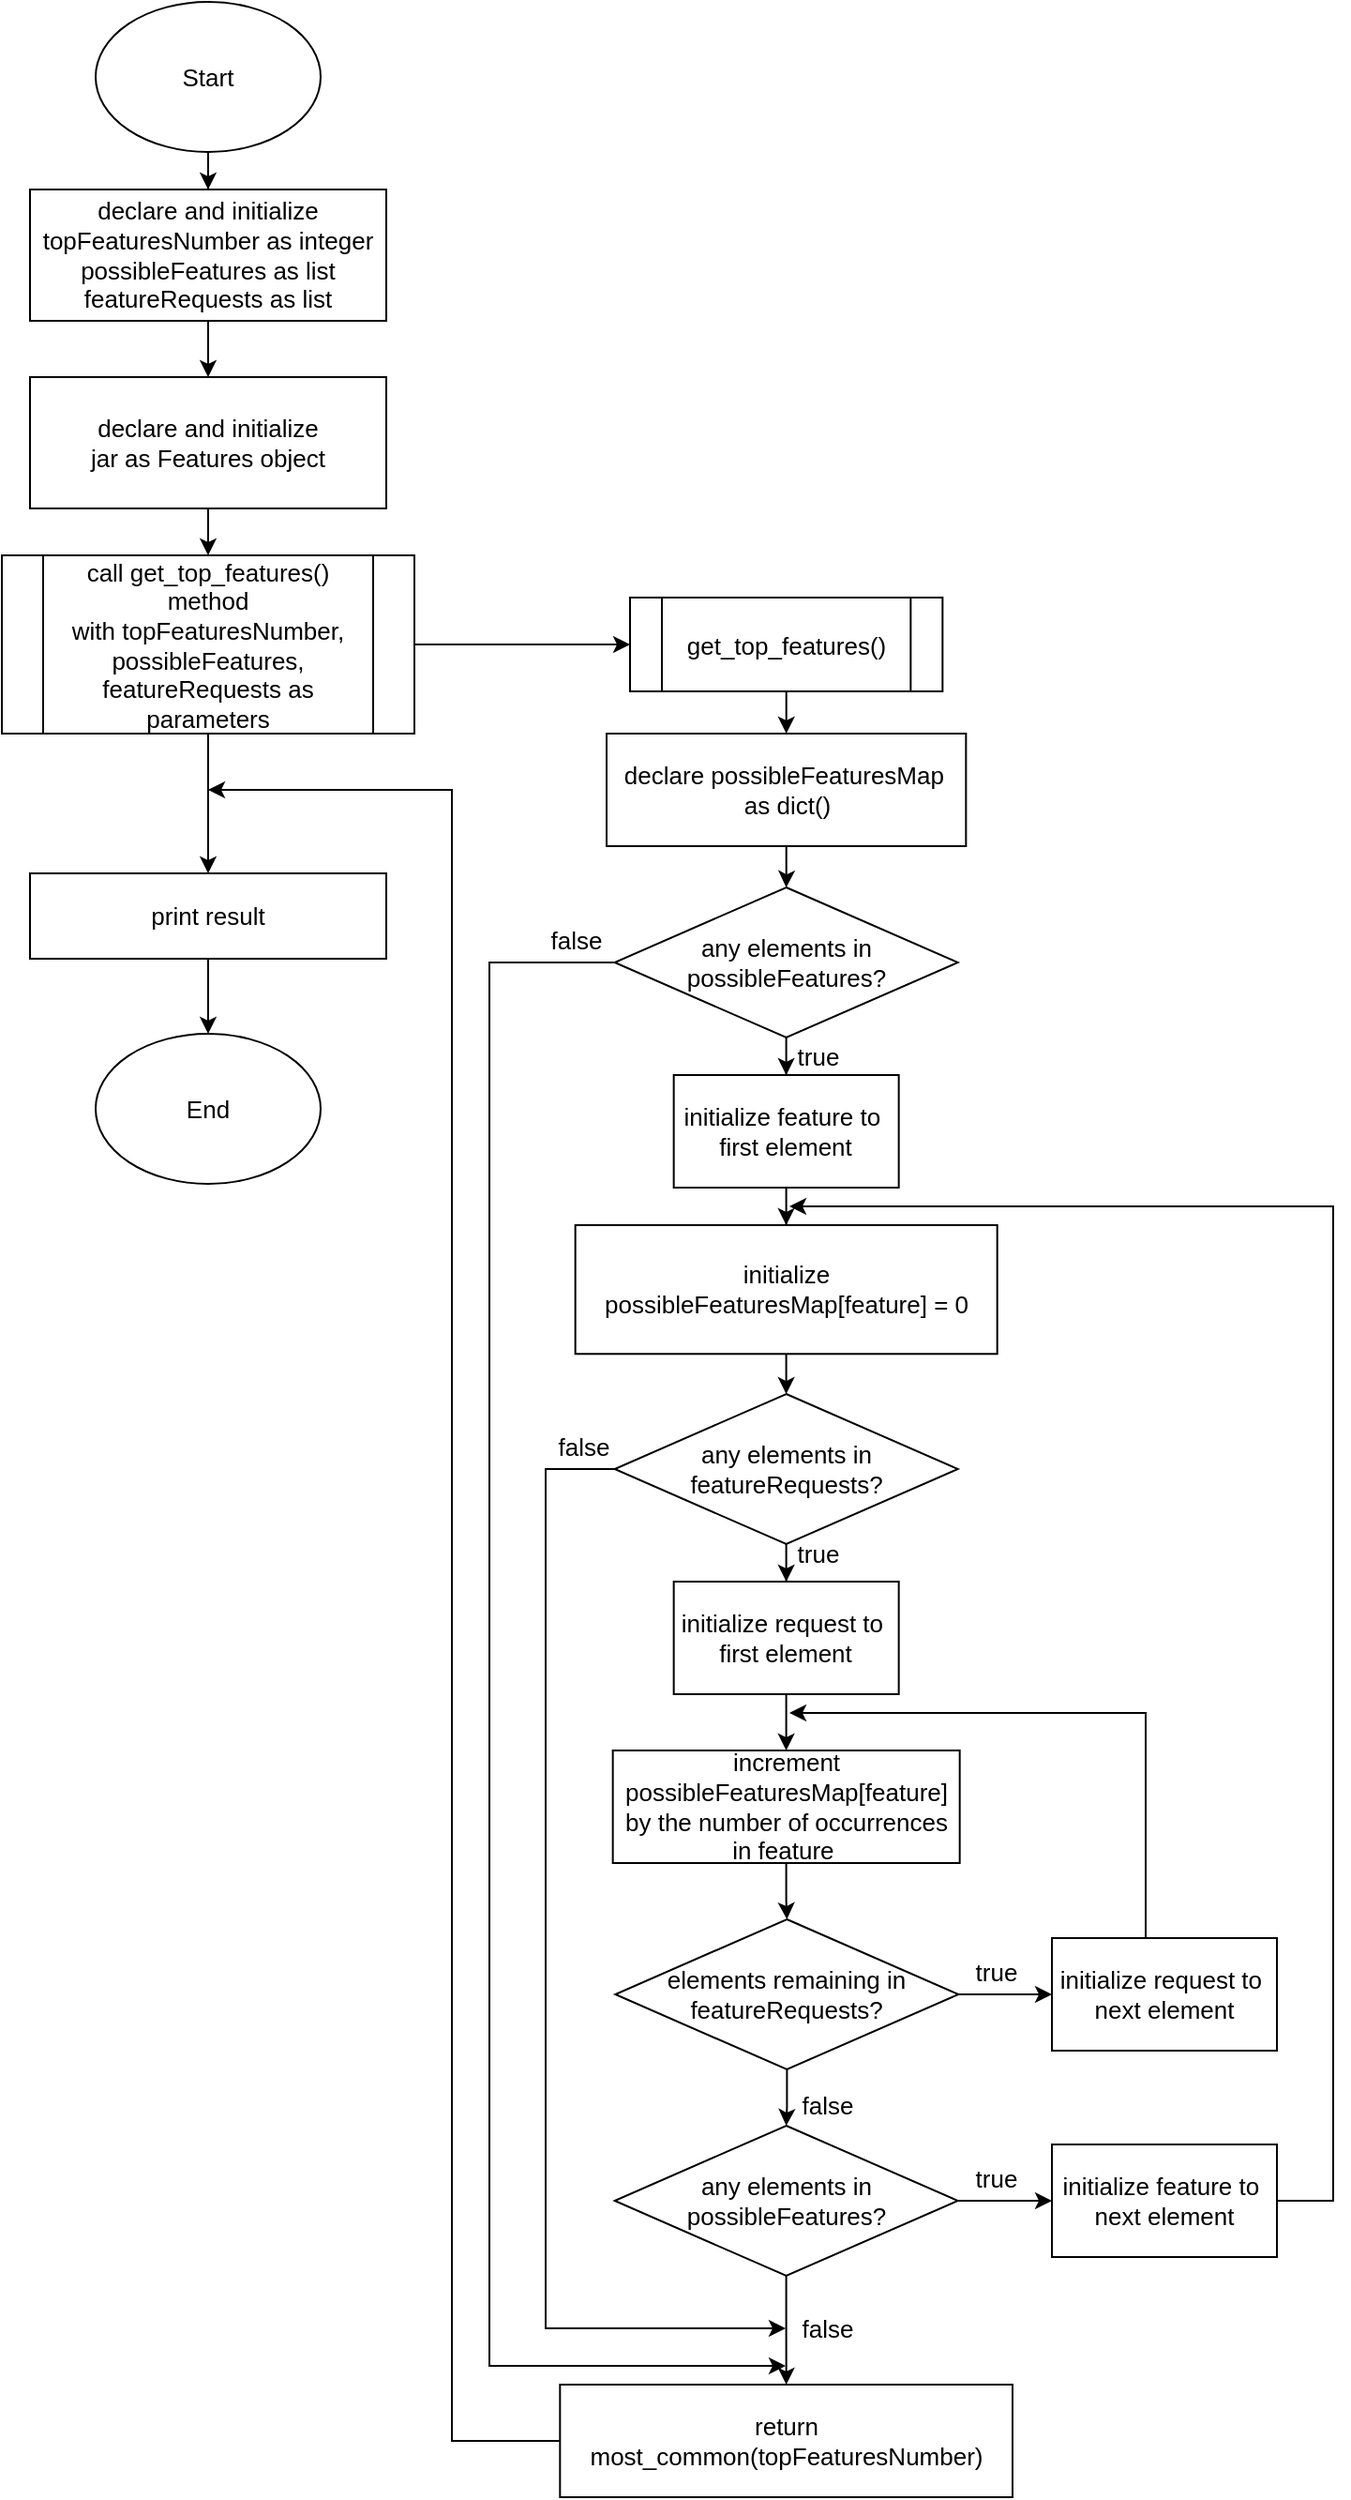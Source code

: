 <mxfile version="13.10.2" type="device"><diagram id="Ht1M8jgEwFfnCIfOTk4-" name="Page-1"><mxGraphModel dx="723" dy="410" grid="1" gridSize="10" guides="1" tooltips="1" connect="1" arrows="1" fold="1" page="1" pageScale="1" pageWidth="1169" pageHeight="1654" math="0" shadow="0"><root><mxCell id="0"/><mxCell id="1" parent="0"/><mxCell id="aVxhEdNOhRYQqt-j2Uws-2" style="edgeStyle=orthogonalEdgeStyle;rounded=0;orthogonalLoop=1;jettySize=auto;html=1;entryX=0.5;entryY=0;entryDx=0;entryDy=0;fontSize=13;" edge="1" parent="1" source="lTwASW_E_YEtxrx0jsiq-4" target="aVxhEdNOhRYQqt-j2Uws-1"><mxGeometry relative="1" as="geometry"/></mxCell><mxCell id="lTwASW_E_YEtxrx0jsiq-4" value="&lt;font style=&quot;font-size: 13px;&quot;&gt;Start&lt;/font&gt;" style="ellipse;whiteSpace=wrap;html=1;gradientColor=#66B2FF;fillColor=none;fontSize=13;" parent="1" vertex="1"><mxGeometry x="280" y="90" width="120" height="80" as="geometry"/></mxCell><mxCell id="aVxhEdNOhRYQqt-j2Uws-6" style="edgeStyle=orthogonalEdgeStyle;rounded=0;orthogonalLoop=1;jettySize=auto;html=1;fontSize=13;" edge="1" parent="1" source="aVxhEdNOhRYQqt-j2Uws-1" target="aVxhEdNOhRYQqt-j2Uws-5"><mxGeometry relative="1" as="geometry"/></mxCell><mxCell id="aVxhEdNOhRYQqt-j2Uws-1" value="declare and initialize&lt;br style=&quot;font-size: 13px&quot;&gt;topFeaturesNumber as integer&lt;br style=&quot;font-size: 13px&quot;&gt;possibleFeatures as list&lt;br style=&quot;font-size: 13px&quot;&gt;featureRequests as list" style="rounded=0;whiteSpace=wrap;html=1;fillColor=none;fontSize=13;" vertex="1" parent="1"><mxGeometry x="245" y="190" width="190" height="70" as="geometry"/></mxCell><mxCell id="aVxhEdNOhRYQqt-j2Uws-11" style="edgeStyle=orthogonalEdgeStyle;rounded=0;orthogonalLoop=1;jettySize=auto;html=1;entryX=0.5;entryY=0;entryDx=0;entryDy=0;fontSize=13;" edge="1" parent="1" source="aVxhEdNOhRYQqt-j2Uws-5" target="aVxhEdNOhRYQqt-j2Uws-10"><mxGeometry relative="1" as="geometry"/></mxCell><mxCell id="aVxhEdNOhRYQqt-j2Uws-5" value="declare and initialize&lt;br style=&quot;font-size: 13px;&quot;&gt;jar as Features object" style="rounded=0;whiteSpace=wrap;html=1;fillColor=none;fontSize=13;" vertex="1" parent="1"><mxGeometry x="245" y="290" width="190" height="70" as="geometry"/></mxCell><mxCell id="aVxhEdNOhRYQqt-j2Uws-15" style="edgeStyle=orthogonalEdgeStyle;rounded=0;orthogonalLoop=1;jettySize=auto;html=1;fontSize=13;" edge="1" parent="1" source="aVxhEdNOhRYQqt-j2Uws-9" target="aVxhEdNOhRYQqt-j2Uws-14"><mxGeometry relative="1" as="geometry"/></mxCell><mxCell id="aVxhEdNOhRYQqt-j2Uws-9" value="get_top_features()" style="shape=process;whiteSpace=wrap;html=1;backgroundOutline=1;fillColor=none;fontSize=13;" vertex="1" parent="1"><mxGeometry x="565" y="407.5" width="166.67" height="50" as="geometry"/></mxCell><mxCell id="aVxhEdNOhRYQqt-j2Uws-13" style="edgeStyle=orthogonalEdgeStyle;rounded=0;orthogonalLoop=1;jettySize=auto;html=1;entryX=0;entryY=0.5;entryDx=0;entryDy=0;fontSize=13;" edge="1" parent="1" source="aVxhEdNOhRYQqt-j2Uws-10" target="aVxhEdNOhRYQqt-j2Uws-9"><mxGeometry relative="1" as="geometry"/></mxCell><mxCell id="aVxhEdNOhRYQqt-j2Uws-52" value="" style="edgeStyle=orthogonalEdgeStyle;rounded=0;orthogonalLoop=1;jettySize=auto;html=1;fontSize=13;" edge="1" parent="1" source="aVxhEdNOhRYQqt-j2Uws-10" target="aVxhEdNOhRYQqt-j2Uws-51"><mxGeometry relative="1" as="geometry"/></mxCell><mxCell id="aVxhEdNOhRYQqt-j2Uws-10" value="&lt;span style=&quot;font-size: 13px;&quot;&gt;call&amp;nbsp;get_top_features() method with&amp;nbsp;topFeaturesNumber, possibleFeatures, featureRequests as parameters&lt;/span&gt;" style="shape=process;whiteSpace=wrap;html=1;backgroundOutline=1;fillColor=none;fontSize=13;" vertex="1" parent="1"><mxGeometry x="230" y="385" width="220" height="95" as="geometry"/></mxCell><mxCell id="aVxhEdNOhRYQqt-j2Uws-17" style="edgeStyle=orthogonalEdgeStyle;rounded=0;orthogonalLoop=1;jettySize=auto;html=1;fontSize=13;" edge="1" parent="1" source="aVxhEdNOhRYQqt-j2Uws-14" target="aVxhEdNOhRYQqt-j2Uws-16"><mxGeometry relative="1" as="geometry"/></mxCell><mxCell id="aVxhEdNOhRYQqt-j2Uws-14" value="declare&amp;nbsp;possibleFeaturesMap&amp;nbsp; as dict()" style="rounded=0;whiteSpace=wrap;html=1;fillColor=none;fontSize=13;" vertex="1" parent="1"><mxGeometry x="552.5" y="480" width="191.67" height="60" as="geometry"/></mxCell><mxCell id="aVxhEdNOhRYQqt-j2Uws-19" style="edgeStyle=orthogonalEdgeStyle;rounded=0;orthogonalLoop=1;jettySize=auto;html=1;fontSize=13;" edge="1" parent="1" source="aVxhEdNOhRYQqt-j2Uws-16" target="aVxhEdNOhRYQqt-j2Uws-18"><mxGeometry relative="1" as="geometry"/></mxCell><mxCell id="aVxhEdNOhRYQqt-j2Uws-42" style="edgeStyle=orthogonalEdgeStyle;rounded=0;orthogonalLoop=1;jettySize=auto;html=1;fontSize=13;" edge="1" parent="1" source="aVxhEdNOhRYQqt-j2Uws-16"><mxGeometry relative="1" as="geometry"><mxPoint x="648" y="1350" as="targetPoint"/><Array as="points"><mxPoint x="490" y="602"/><mxPoint x="490" y="1350"/></Array></mxGeometry></mxCell><mxCell id="aVxhEdNOhRYQqt-j2Uws-16" value="any elements in&lt;br&gt;possibleFeatures?" style="rhombus;whiteSpace=wrap;html=1;fillColor=none;fontSize=13;" vertex="1" parent="1"><mxGeometry x="556.83" y="562" width="183" height="80" as="geometry"/></mxCell><mxCell id="aVxhEdNOhRYQqt-j2Uws-21" style="edgeStyle=orthogonalEdgeStyle;rounded=0;orthogonalLoop=1;jettySize=auto;html=1;fontSize=13;" edge="1" parent="1" source="aVxhEdNOhRYQqt-j2Uws-18" target="aVxhEdNOhRYQqt-j2Uws-20"><mxGeometry relative="1" as="geometry"/></mxCell><mxCell id="aVxhEdNOhRYQqt-j2Uws-18" value="initialize&amp;nbsp;feature to&amp;nbsp;&lt;br&gt;first element" style="rounded=0;whiteSpace=wrap;html=1;fillColor=none;fontSize=13;" vertex="1" parent="1"><mxGeometry x="588.33" y="662" width="120" height="60" as="geometry"/></mxCell><mxCell id="aVxhEdNOhRYQqt-j2Uws-24" style="edgeStyle=orthogonalEdgeStyle;rounded=0;orthogonalLoop=1;jettySize=auto;html=1;fontSize=13;" edge="1" parent="1" source="aVxhEdNOhRYQqt-j2Uws-20" target="aVxhEdNOhRYQqt-j2Uws-22"><mxGeometry relative="1" as="geometry"/></mxCell><mxCell id="aVxhEdNOhRYQqt-j2Uws-20" value="initialize&lt;br&gt;possibleFeaturesMap[feature] = 0" style="rounded=0;whiteSpace=wrap;html=1;fillColor=none;fontSize=13;" vertex="1" parent="1"><mxGeometry x="535.83" y="742" width="225" height="68.64" as="geometry"/></mxCell><mxCell id="aVxhEdNOhRYQqt-j2Uws-25" style="edgeStyle=orthogonalEdgeStyle;rounded=0;orthogonalLoop=1;jettySize=auto;html=1;entryX=0.5;entryY=0;entryDx=0;entryDy=0;fontSize=13;" edge="1" parent="1" source="aVxhEdNOhRYQqt-j2Uws-22" target="aVxhEdNOhRYQqt-j2Uws-23"><mxGeometry relative="1" as="geometry"/></mxCell><mxCell id="aVxhEdNOhRYQqt-j2Uws-39" style="edgeStyle=orthogonalEdgeStyle;rounded=0;orthogonalLoop=1;jettySize=auto;html=1;fontSize=13;" edge="1" parent="1" source="aVxhEdNOhRYQqt-j2Uws-22"><mxGeometry relative="1" as="geometry"><mxPoint x="648" y="1330" as="targetPoint"/><Array as="points"><mxPoint x="520" y="872"/><mxPoint x="520" y="1330"/></Array></mxGeometry></mxCell><mxCell id="aVxhEdNOhRYQqt-j2Uws-22" value="any elements in&lt;br&gt;featureRequests?" style="rhombus;whiteSpace=wrap;html=1;fillColor=none;fontSize=13;" vertex="1" parent="1"><mxGeometry x="556.83" y="832" width="183" height="80" as="geometry"/></mxCell><mxCell id="aVxhEdNOhRYQqt-j2Uws-27" style="edgeStyle=orthogonalEdgeStyle;rounded=0;orthogonalLoop=1;jettySize=auto;html=1;fontSize=13;" edge="1" parent="1" source="aVxhEdNOhRYQqt-j2Uws-23" target="aVxhEdNOhRYQqt-j2Uws-26"><mxGeometry relative="1" as="geometry"/></mxCell><mxCell id="aVxhEdNOhRYQqt-j2Uws-23" value="initialize&amp;nbsp;request&amp;nbsp;to&amp;nbsp;&lt;br&gt;first element" style="rounded=0;whiteSpace=wrap;html=1;fillColor=none;fontSize=13;" vertex="1" parent="1"><mxGeometry x="588.33" y="932" width="120" height="60" as="geometry"/></mxCell><mxCell id="aVxhEdNOhRYQqt-j2Uws-32" style="edgeStyle=orthogonalEdgeStyle;rounded=0;orthogonalLoop=1;jettySize=auto;html=1;entryX=0.5;entryY=0;entryDx=0;entryDy=0;fontSize=13;" edge="1" parent="1" source="aVxhEdNOhRYQqt-j2Uws-26" target="aVxhEdNOhRYQqt-j2Uws-28"><mxGeometry relative="1" as="geometry"/></mxCell><mxCell id="aVxhEdNOhRYQqt-j2Uws-26" value="increment possibleFeaturesMap[feature] by the number of occurrences in feature&amp;nbsp;" style="rounded=0;whiteSpace=wrap;html=1;fillColor=none;fontSize=13;" vertex="1" parent="1"><mxGeometry x="555.83" y="1022" width="185" height="60" as="geometry"/></mxCell><mxCell id="aVxhEdNOhRYQqt-j2Uws-31" style="edgeStyle=orthogonalEdgeStyle;rounded=0;orthogonalLoop=1;jettySize=auto;html=1;entryX=0;entryY=0.5;entryDx=0;entryDy=0;fontSize=13;" edge="1" parent="1" source="aVxhEdNOhRYQqt-j2Uws-28" target="aVxhEdNOhRYQqt-j2Uws-30"><mxGeometry relative="1" as="geometry"/></mxCell><mxCell id="aVxhEdNOhRYQqt-j2Uws-35" style="edgeStyle=orthogonalEdgeStyle;rounded=0;orthogonalLoop=1;jettySize=auto;html=1;entryX=0.5;entryY=0;entryDx=0;entryDy=0;fontSize=13;" edge="1" parent="1" source="aVxhEdNOhRYQqt-j2Uws-28" target="aVxhEdNOhRYQqt-j2Uws-34"><mxGeometry relative="1" as="geometry"/></mxCell><mxCell id="aVxhEdNOhRYQqt-j2Uws-28" value="elements remaining in&lt;br&gt;featureRequests?" style="rhombus;whiteSpace=wrap;html=1;fillColor=none;fontSize=13;" vertex="1" parent="1"><mxGeometry x="557.17" y="1112" width="183" height="80" as="geometry"/></mxCell><mxCell id="aVxhEdNOhRYQqt-j2Uws-33" style="edgeStyle=orthogonalEdgeStyle;rounded=0;orthogonalLoop=1;jettySize=auto;html=1;fontSize=13;" edge="1" parent="1" source="aVxhEdNOhRYQqt-j2Uws-30"><mxGeometry relative="1" as="geometry"><mxPoint x="650" y="1002" as="targetPoint"/><Array as="points"><mxPoint x="840" y="1002"/></Array></mxGeometry></mxCell><mxCell id="aVxhEdNOhRYQqt-j2Uws-30" value="initialize&amp;nbsp;request&amp;nbsp;to&amp;nbsp;&lt;br&gt;next element" style="rounded=0;whiteSpace=wrap;html=1;fillColor=none;fontSize=13;" vertex="1" parent="1"><mxGeometry x="790" y="1122" width="120" height="60" as="geometry"/></mxCell><mxCell id="aVxhEdNOhRYQqt-j2Uws-37" style="edgeStyle=orthogonalEdgeStyle;rounded=0;orthogonalLoop=1;jettySize=auto;html=1;entryX=0;entryY=0.5;entryDx=0;entryDy=0;fontSize=13;" edge="1" parent="1" source="aVxhEdNOhRYQqt-j2Uws-34" target="aVxhEdNOhRYQqt-j2Uws-36"><mxGeometry relative="1" as="geometry"/></mxCell><mxCell id="aVxhEdNOhRYQqt-j2Uws-40" style="edgeStyle=orthogonalEdgeStyle;rounded=0;orthogonalLoop=1;jettySize=auto;html=1;fontSize=13;" edge="1" parent="1" source="aVxhEdNOhRYQqt-j2Uws-34"><mxGeometry relative="1" as="geometry"><mxPoint x="648.33" y="1360" as="targetPoint"/></mxGeometry></mxCell><mxCell id="aVxhEdNOhRYQqt-j2Uws-34" value="any elements in&lt;br&gt;possibleFeatures?" style="rhombus;whiteSpace=wrap;html=1;fillColor=none;fontSize=13;" vertex="1" parent="1"><mxGeometry x="556.83" y="1222" width="183" height="80" as="geometry"/></mxCell><mxCell id="aVxhEdNOhRYQqt-j2Uws-38" style="edgeStyle=orthogonalEdgeStyle;rounded=0;orthogonalLoop=1;jettySize=auto;html=1;fontSize=13;" edge="1" parent="1" source="aVxhEdNOhRYQqt-j2Uws-36"><mxGeometry relative="1" as="geometry"><mxPoint x="650" y="732" as="targetPoint"/><Array as="points"><mxPoint x="940" y="1262"/><mxPoint x="940" y="732"/></Array></mxGeometry></mxCell><mxCell id="aVxhEdNOhRYQqt-j2Uws-36" value="initialize&amp;nbsp;feature to&amp;nbsp;&lt;br&gt;next element" style="rounded=0;whiteSpace=wrap;html=1;fillColor=none;fontSize=13;" vertex="1" parent="1"><mxGeometry x="790" y="1232" width="120" height="60" as="geometry"/></mxCell><mxCell id="aVxhEdNOhRYQqt-j2Uws-55" style="edgeStyle=orthogonalEdgeStyle;rounded=0;orthogonalLoop=1;jettySize=auto;html=1;fontSize=13;" edge="1" parent="1" source="aVxhEdNOhRYQqt-j2Uws-41"><mxGeometry relative="1" as="geometry"><mxPoint x="340" y="510" as="targetPoint"/><Array as="points"><mxPoint x="470" y="1390"/><mxPoint x="470" y="510"/></Array></mxGeometry></mxCell><mxCell id="aVxhEdNOhRYQqt-j2Uws-41" value="return most_common(topFeaturesNumber)" style="rounded=0;whiteSpace=wrap;html=1;fillColor=none;fontSize=13;" vertex="1" parent="1"><mxGeometry x="527.66" y="1360" width="241.33" height="60" as="geometry"/></mxCell><mxCell id="aVxhEdNOhRYQqt-j2Uws-43" value="false" style="text;html=1;align=center;verticalAlign=middle;resizable=0;points=[];autosize=1;fontSize=13;" vertex="1" parent="1"><mxGeometry x="520" y="850" width="40" height="20" as="geometry"/></mxCell><mxCell id="aVxhEdNOhRYQqt-j2Uws-44" value="false" style="text;html=1;align=center;verticalAlign=middle;resizable=0;points=[];autosize=1;fontSize=13;" vertex="1" parent="1"><mxGeometry x="515.83" y="580" width="40" height="20" as="geometry"/></mxCell><mxCell id="aVxhEdNOhRYQqt-j2Uws-45" value="true" style="text;html=1;align=center;verticalAlign=middle;resizable=0;points=[];autosize=1;fontSize=13;" vertex="1" parent="1"><mxGeometry x="645" y="642" width="40" height="20" as="geometry"/></mxCell><mxCell id="aVxhEdNOhRYQqt-j2Uws-46" value="true" style="text;html=1;align=center;verticalAlign=middle;resizable=0;points=[];autosize=1;fontSize=13;" vertex="1" parent="1"><mxGeometry x="645" y="907" width="40" height="20" as="geometry"/></mxCell><mxCell id="aVxhEdNOhRYQqt-j2Uws-47" value="true" style="text;html=1;align=center;verticalAlign=middle;resizable=0;points=[];autosize=1;fontSize=13;" vertex="1" parent="1"><mxGeometry x="739.83" y="1130" width="40" height="20" as="geometry"/></mxCell><mxCell id="aVxhEdNOhRYQqt-j2Uws-48" value="true" style="text;html=1;align=center;verticalAlign=middle;resizable=0;points=[];autosize=1;fontSize=13;" vertex="1" parent="1"><mxGeometry x="739.83" y="1240" width="40" height="20" as="geometry"/></mxCell><mxCell id="aVxhEdNOhRYQqt-j2Uws-49" value="false" style="text;html=1;align=center;verticalAlign=middle;resizable=0;points=[];autosize=1;fontSize=13;" vertex="1" parent="1"><mxGeometry x="650" y="1201" width="40" height="20" as="geometry"/></mxCell><mxCell id="aVxhEdNOhRYQqt-j2Uws-50" value="false" style="text;html=1;align=center;verticalAlign=middle;resizable=0;points=[];autosize=1;fontSize=13;" vertex="1" parent="1"><mxGeometry x="650" y="1320" width="40" height="20" as="geometry"/></mxCell><mxCell id="aVxhEdNOhRYQqt-j2Uws-54" style="edgeStyle=orthogonalEdgeStyle;rounded=0;orthogonalLoop=1;jettySize=auto;html=1;fontSize=13;" edge="1" parent="1" source="aVxhEdNOhRYQqt-j2Uws-51" target="aVxhEdNOhRYQqt-j2Uws-53"><mxGeometry relative="1" as="geometry"/></mxCell><mxCell id="aVxhEdNOhRYQqt-j2Uws-51" value="print result" style="whiteSpace=wrap;html=1;fontSize=13;fillColor=none;" vertex="1" parent="1"><mxGeometry x="245" y="554.5" width="190" height="45.5" as="geometry"/></mxCell><mxCell id="aVxhEdNOhRYQqt-j2Uws-53" value="&lt;font style=&quot;font-size: 13px&quot;&gt;End&lt;/font&gt;" style="ellipse;whiteSpace=wrap;html=1;gradientColor=#66B2FF;fillColor=none;fontSize=13;" vertex="1" parent="1"><mxGeometry x="280" y="640" width="120" height="80" as="geometry"/></mxCell></root></mxGraphModel></diagram></mxfile>